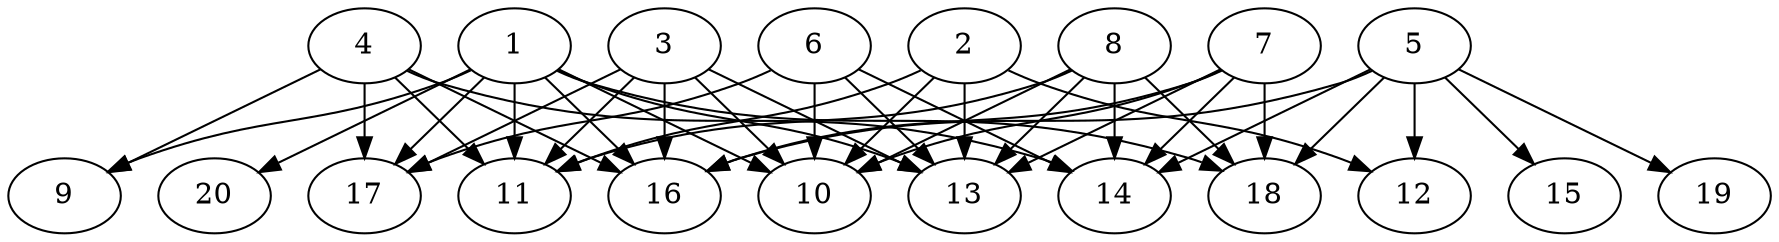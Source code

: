 // DAG automatically generated by daggen at Wed Jul 24 21:20:06 2019
// ./daggen --dot -n 20 --ccr 0.5 --fat 0.8 --regular 0.5 --density 0.8 --mindata 5242880 --maxdata 52428800 
digraph G {
  1 [size="36065280", alpha="0.08", expect_size="18032640"] 
  1 -> 9 [size ="18032640"]
  1 -> 10 [size ="18032640"]
  1 -> 11 [size ="18032640"]
  1 -> 13 [size ="18032640"]
  1 -> 16 [size ="18032640"]
  1 -> 17 [size ="18032640"]
  1 -> 18 [size ="18032640"]
  1 -> 20 [size ="18032640"]
  2 [size="104269824", alpha="0.17", expect_size="52134912"] 
  2 -> 10 [size ="52134912"]
  2 -> 11 [size ="52134912"]
  2 -> 12 [size ="52134912"]
  2 -> 13 [size ="52134912"]
  3 [size="26679296", alpha="0.15", expect_size="13339648"] 
  3 -> 10 [size ="13339648"]
  3 -> 11 [size ="13339648"]
  3 -> 13 [size ="13339648"]
  3 -> 16 [size ="13339648"]
  3 -> 17 [size ="13339648"]
  4 [size="44320768", alpha="0.03", expect_size="22160384"] 
  4 -> 9 [size ="22160384"]
  4 -> 11 [size ="22160384"]
  4 -> 14 [size ="22160384"]
  4 -> 16 [size ="22160384"]
  4 -> 17 [size ="22160384"]
  5 [size="59645952", alpha="0.13", expect_size="29822976"] 
  5 -> 12 [size ="29822976"]
  5 -> 14 [size ="29822976"]
  5 -> 15 [size ="29822976"]
  5 -> 16 [size ="29822976"]
  5 -> 18 [size ="29822976"]
  5 -> 19 [size ="29822976"]
  6 [size="26683392", alpha="0.06", expect_size="13341696"] 
  6 -> 10 [size ="13341696"]
  6 -> 13 [size ="13341696"]
  6 -> 14 [size ="13341696"]
  6 -> 17 [size ="13341696"]
  7 [size="82886656", alpha="0.14", expect_size="41443328"] 
  7 -> 10 [size ="41443328"]
  7 -> 13 [size ="41443328"]
  7 -> 14 [size ="41443328"]
  7 -> 16 [size ="41443328"]
  7 -> 18 [size ="41443328"]
  8 [size="18931712", alpha="0.13", expect_size="9465856"] 
  8 -> 10 [size ="9465856"]
  8 -> 11 [size ="9465856"]
  8 -> 13 [size ="9465856"]
  8 -> 14 [size ="9465856"]
  8 -> 18 [size ="9465856"]
  9 [size="56489984", alpha="0.19", expect_size="28244992"] 
  10 [size="59392000", alpha="0.06", expect_size="29696000"] 
  11 [size="56567808", alpha="0.18", expect_size="28283904"] 
  12 [size="94941184", alpha="0.05", expect_size="47470592"] 
  13 [size="82528256", alpha="0.07", expect_size="41264128"] 
  14 [size="57280512", alpha="0.17", expect_size="28640256"] 
  15 [size="73093120", alpha="0.04", expect_size="36546560"] 
  16 [size="39008256", alpha="0.09", expect_size="19504128"] 
  17 [size="66295808", alpha="0.10", expect_size="33147904"] 
  18 [size="36036608", alpha="0.16", expect_size="18018304"] 
  19 [size="97449984", alpha="0.16", expect_size="48724992"] 
  20 [size="94822400", alpha="0.03", expect_size="47411200"] 
}
